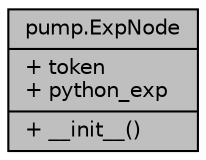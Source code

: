 digraph "pump.ExpNode"
{
  edge [fontname="Helvetica",fontsize="10",labelfontname="Helvetica",labelfontsize="10"];
  node [fontname="Helvetica",fontsize="10",shape=record];
  Node1 [label="{pump.ExpNode\n|+ token\l+ python_exp\l|+ __init__()\l}",height=0.2,width=0.4,color="black", fillcolor="grey75", style="filled", fontcolor="black"];
}
